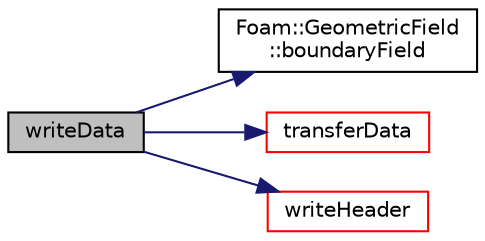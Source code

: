 digraph "writeData"
{
  bgcolor="transparent";
  edge [fontname="Helvetica",fontsize="10",labelfontname="Helvetica",labelfontsize="10"];
  node [fontname="Helvetica",fontsize="10",shape=record];
  rankdir="LR";
  Node1 [label="writeData",height=0.2,width=0.4,color="black", fillcolor="grey75", style="filled", fontcolor="black"];
  Node1 -> Node2 [color="midnightblue",fontsize="10",style="solid",fontname="Helvetica"];
  Node2 [label="Foam::GeometricField\l::boundaryField",height=0.2,width=0.4,color="black",URL="$a00933.html#a6987ef31fb532d0fc43c84eca14fe558",tooltip="Return const-reference to the boundary field. "];
  Node1 -> Node3 [color="midnightblue",fontsize="10",style="solid",fontname="Helvetica"];
  Node3 [label="transferData",height=0.2,width=0.4,color="red",URL="$a00711.html#a0b1b3cb36932ce3499b0f68b6172d183",tooltip="Transfer data for external source. "];
  Node1 -> Node4 [color="midnightblue",fontsize="10",style="solid",fontname="Helvetica"];
  Node4 [label="writeHeader",height=0.2,width=0.4,color="red",URL="$a00711.html#a8c6357a9857b2da427e95457d249efc2",tooltip="Write header to transfer file. "];
}
